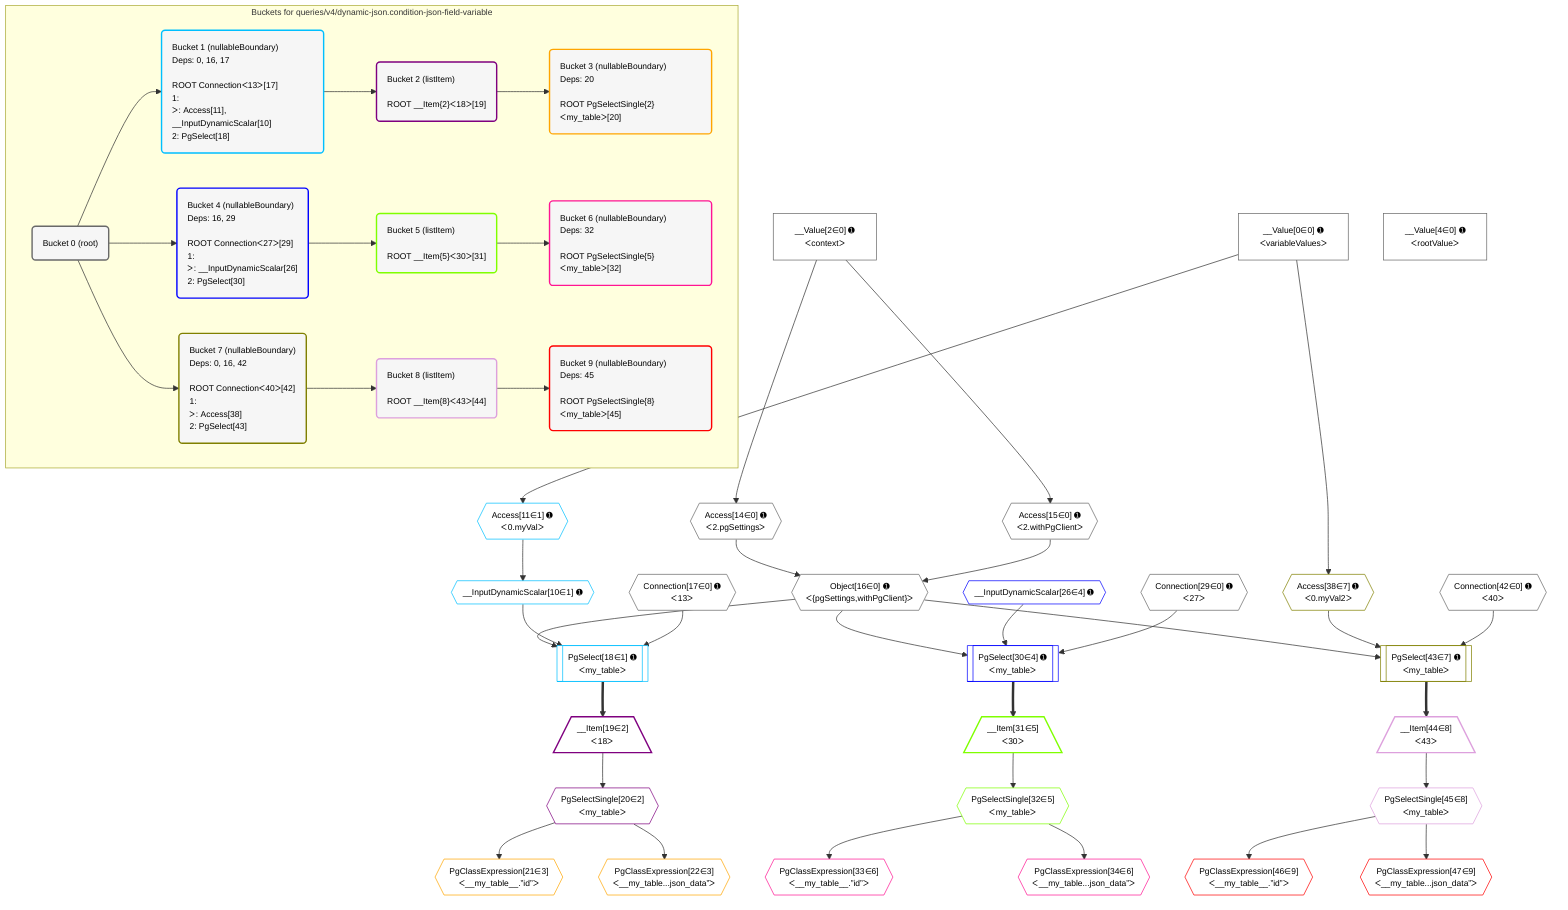%%{init: {'themeVariables': { 'fontSize': '12px'}}}%%
graph TD
    classDef path fill:#eee,stroke:#000,color:#000
    classDef plan fill:#fff,stroke-width:1px,color:#000
    classDef itemplan fill:#fff,stroke-width:2px,color:#000
    classDef unbatchedplan fill:#dff,stroke-width:1px,color:#000
    classDef sideeffectplan fill:#fcc,stroke-width:2px,color:#000
    classDef bucket fill:#f6f6f6,color:#000,stroke-width:2px,text-align:left


    %% plan dependencies
    Object16{{"Object[16∈0] ➊<br />ᐸ{pgSettings,withPgClient}ᐳ"}}:::plan
    Access14{{"Access[14∈0] ➊<br />ᐸ2.pgSettingsᐳ"}}:::plan
    Access15{{"Access[15∈0] ➊<br />ᐸ2.withPgClientᐳ"}}:::plan
    Access14 & Access15 --> Object16
    __Value2["__Value[2∈0] ➊<br />ᐸcontextᐳ"]:::plan
    __Value2 --> Access14
    __Value2 --> Access15
    __Value0["__Value[0∈0] ➊<br />ᐸvariableValuesᐳ"]:::plan
    __Value4["__Value[4∈0] ➊<br />ᐸrootValueᐳ"]:::plan
    Connection17{{"Connection[17∈0] ➊<br />ᐸ13ᐳ"}}:::plan
    Connection29{{"Connection[29∈0] ➊<br />ᐸ27ᐳ"}}:::plan
    Connection42{{"Connection[42∈0] ➊<br />ᐸ40ᐳ"}}:::plan
    PgSelect18[["PgSelect[18∈1] ➊<br />ᐸmy_tableᐳ"]]:::plan
    __InputDynamicScalar10{{"__InputDynamicScalar[10∈1] ➊"}}:::plan
    Object16 & __InputDynamicScalar10 & Connection17 --> PgSelect18
    Access11{{"Access[11∈1] ➊<br />ᐸ0.myValᐳ"}}:::plan
    Access11 --> __InputDynamicScalar10
    __Value0 --> Access11
    __Item19[/"__Item[19∈2]<br />ᐸ18ᐳ"\]:::itemplan
    PgSelect18 ==> __Item19
    PgSelectSingle20{{"PgSelectSingle[20∈2]<br />ᐸmy_tableᐳ"}}:::plan
    __Item19 --> PgSelectSingle20
    PgClassExpression21{{"PgClassExpression[21∈3]<br />ᐸ__my_table__.”id”ᐳ"}}:::plan
    PgSelectSingle20 --> PgClassExpression21
    PgClassExpression22{{"PgClassExpression[22∈3]<br />ᐸ__my_table...json_data”ᐳ"}}:::plan
    PgSelectSingle20 --> PgClassExpression22
    PgSelect30[["PgSelect[30∈4] ➊<br />ᐸmy_tableᐳ"]]:::plan
    __InputDynamicScalar26{{"__InputDynamicScalar[26∈4] ➊"}}:::plan
    Object16 & __InputDynamicScalar26 & Connection29 --> PgSelect30
    __Item31[/"__Item[31∈5]<br />ᐸ30ᐳ"\]:::itemplan
    PgSelect30 ==> __Item31
    PgSelectSingle32{{"PgSelectSingle[32∈5]<br />ᐸmy_tableᐳ"}}:::plan
    __Item31 --> PgSelectSingle32
    PgClassExpression33{{"PgClassExpression[33∈6]<br />ᐸ__my_table__.”id”ᐳ"}}:::plan
    PgSelectSingle32 --> PgClassExpression33
    PgClassExpression34{{"PgClassExpression[34∈6]<br />ᐸ__my_table...json_data”ᐳ"}}:::plan
    PgSelectSingle32 --> PgClassExpression34
    PgSelect43[["PgSelect[43∈7] ➊<br />ᐸmy_tableᐳ"]]:::plan
    Access38{{"Access[38∈7] ➊<br />ᐸ0.myVal2ᐳ"}}:::plan
    Object16 & Access38 & Connection42 --> PgSelect43
    __Value0 --> Access38
    __Item44[/"__Item[44∈8]<br />ᐸ43ᐳ"\]:::itemplan
    PgSelect43 ==> __Item44
    PgSelectSingle45{{"PgSelectSingle[45∈8]<br />ᐸmy_tableᐳ"}}:::plan
    __Item44 --> PgSelectSingle45
    PgClassExpression46{{"PgClassExpression[46∈9]<br />ᐸ__my_table__.”id”ᐳ"}}:::plan
    PgSelectSingle45 --> PgClassExpression46
    PgClassExpression47{{"PgClassExpression[47∈9]<br />ᐸ__my_table...json_data”ᐳ"}}:::plan
    PgSelectSingle45 --> PgClassExpression47

    %% define steps

    subgraph "Buckets for queries/v4/dynamic-json.condition-json-field-variable"
    Bucket0("Bucket 0 (root)"):::bucket
    classDef bucket0 stroke:#696969
    class Bucket0,__Value0,__Value2,__Value4,Access14,Access15,Object16,Connection17,Connection29,Connection42 bucket0
    Bucket1("Bucket 1 (nullableBoundary)<br />Deps: 0, 16, 17<br /><br />ROOT Connectionᐸ13ᐳ[17]<br />1: <br />ᐳ: Access[11], __InputDynamicScalar[10]<br />2: PgSelect[18]"):::bucket
    classDef bucket1 stroke:#00bfff
    class Bucket1,__InputDynamicScalar10,Access11,PgSelect18 bucket1
    Bucket2("Bucket 2 (listItem)<br /><br />ROOT __Item{2}ᐸ18ᐳ[19]"):::bucket
    classDef bucket2 stroke:#7f007f
    class Bucket2,__Item19,PgSelectSingle20 bucket2
    Bucket3("Bucket 3 (nullableBoundary)<br />Deps: 20<br /><br />ROOT PgSelectSingle{2}ᐸmy_tableᐳ[20]"):::bucket
    classDef bucket3 stroke:#ffa500
    class Bucket3,PgClassExpression21,PgClassExpression22 bucket3
    Bucket4("Bucket 4 (nullableBoundary)<br />Deps: 16, 29<br /><br />ROOT Connectionᐸ27ᐳ[29]<br />1: <br />ᐳ: __InputDynamicScalar[26]<br />2: PgSelect[30]"):::bucket
    classDef bucket4 stroke:#0000ff
    class Bucket4,__InputDynamicScalar26,PgSelect30 bucket4
    Bucket5("Bucket 5 (listItem)<br /><br />ROOT __Item{5}ᐸ30ᐳ[31]"):::bucket
    classDef bucket5 stroke:#7fff00
    class Bucket5,__Item31,PgSelectSingle32 bucket5
    Bucket6("Bucket 6 (nullableBoundary)<br />Deps: 32<br /><br />ROOT PgSelectSingle{5}ᐸmy_tableᐳ[32]"):::bucket
    classDef bucket6 stroke:#ff1493
    class Bucket6,PgClassExpression33,PgClassExpression34 bucket6
    Bucket7("Bucket 7 (nullableBoundary)<br />Deps: 0, 16, 42<br /><br />ROOT Connectionᐸ40ᐳ[42]<br />1: <br />ᐳ: Access[38]<br />2: PgSelect[43]"):::bucket
    classDef bucket7 stroke:#808000
    class Bucket7,Access38,PgSelect43 bucket7
    Bucket8("Bucket 8 (listItem)<br /><br />ROOT __Item{8}ᐸ43ᐳ[44]"):::bucket
    classDef bucket8 stroke:#dda0dd
    class Bucket8,__Item44,PgSelectSingle45 bucket8
    Bucket9("Bucket 9 (nullableBoundary)<br />Deps: 45<br /><br />ROOT PgSelectSingle{8}ᐸmy_tableᐳ[45]"):::bucket
    classDef bucket9 stroke:#ff0000
    class Bucket9,PgClassExpression46,PgClassExpression47 bucket9
    Bucket0 --> Bucket1 & Bucket4 & Bucket7
    Bucket1 --> Bucket2
    Bucket2 --> Bucket3
    Bucket4 --> Bucket5
    Bucket5 --> Bucket6
    Bucket7 --> Bucket8
    Bucket8 --> Bucket9
    end